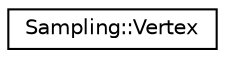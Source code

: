digraph "Graphical Class Hierarchy"
{
  edge [fontname="Helvetica",fontsize="10",labelfontname="Helvetica",labelfontsize="10"];
  node [fontname="Helvetica",fontsize="10",shape=record];
  rankdir="LR";
  Node0 [label="Sampling::Vertex",height=0.2,width=0.4,color="black", fillcolor="white", style="filled",URL="$structSampling_1_1Vertex.html"];
}
